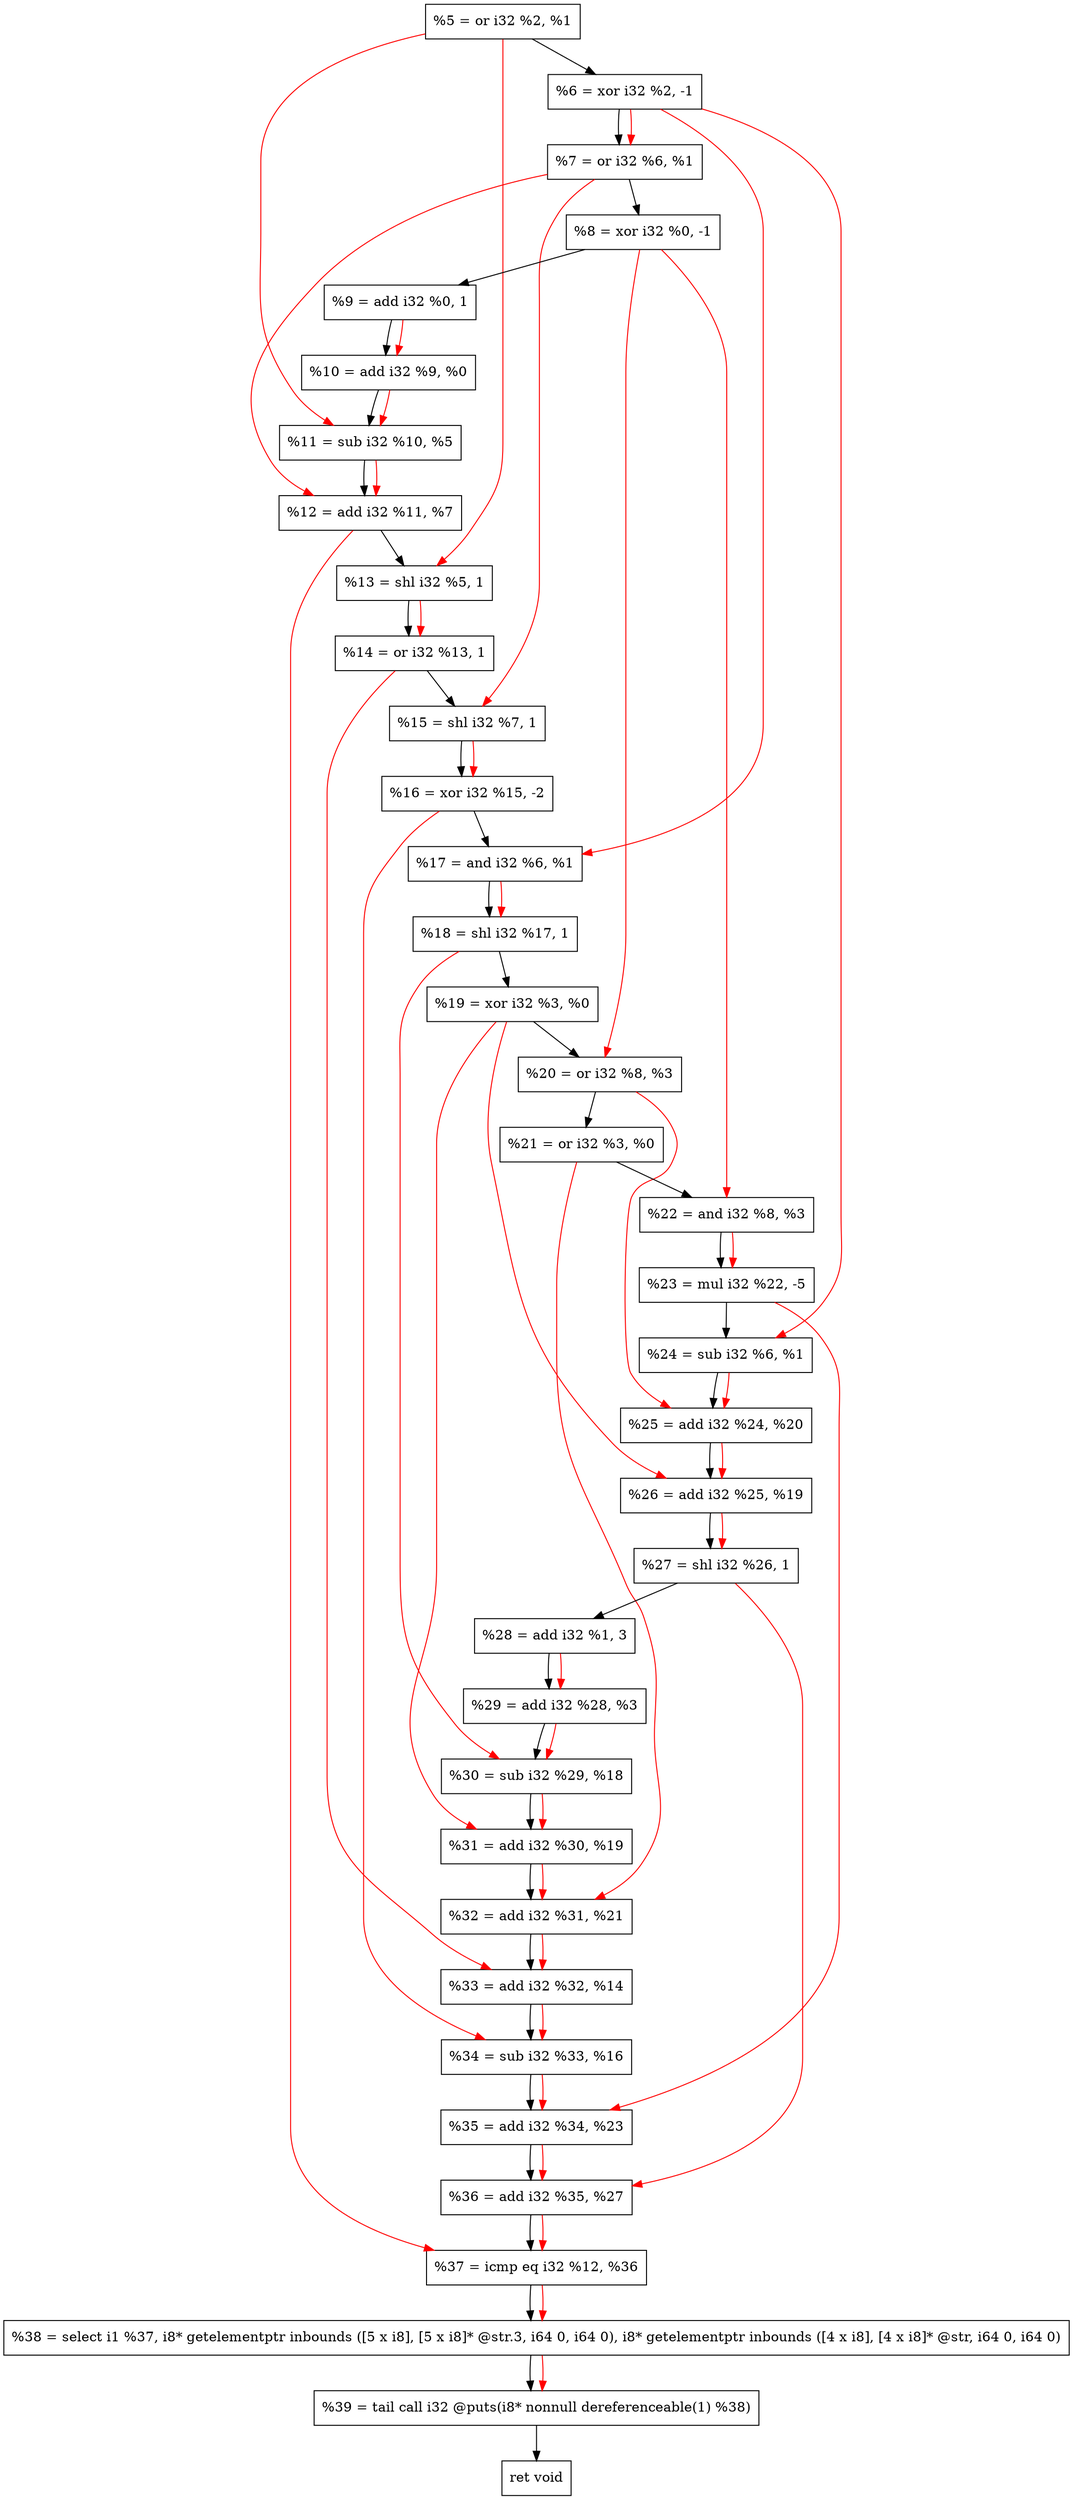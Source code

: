 digraph "DFG for'crackme' function" {
	Node0x13fa9b0[shape=record, label="  %5 = or i32 %2, %1"];
	Node0x13fb030[shape=record, label="  %6 = xor i32 %2, -1"];
	Node0x13fb0a0[shape=record, label="  %7 = or i32 %6, %1"];
	Node0x13fb110[shape=record, label="  %8 = xor i32 %0, -1"];
	Node0x13fb1b0[shape=record, label="  %9 = add i32 %0, 1"];
	Node0x13fb220[shape=record, label="  %10 = add i32 %9, %0"];
	Node0x13fb290[shape=record, label="  %11 = sub i32 %10, %5"];
	Node0x13fb300[shape=record, label="  %12 = add i32 %11, %7"];
	Node0x13fb370[shape=record, label="  %13 = shl i32 %5, 1"];
	Node0x13fb3e0[shape=record, label="  %14 = or i32 %13, 1"];
	Node0x13fb450[shape=record, label="  %15 = shl i32 %7, 1"];
	Node0x13fb4f0[shape=record, label="  %16 = xor i32 %15, -2"];
	Node0x13fb560[shape=record, label="  %17 = and i32 %6, %1"];
	Node0x13fb5d0[shape=record, label="  %18 = shl i32 %17, 1"];
	Node0x13fb640[shape=record, label="  %19 = xor i32 %3, %0"];
	Node0x13fb6b0[shape=record, label="  %20 = or i32 %8, %3"];
	Node0x13fb720[shape=record, label="  %21 = or i32 %3, %0"];
	Node0x13fb790[shape=record, label="  %22 = and i32 %8, %3"];
	Node0x13fb830[shape=record, label="  %23 = mul i32 %22, -5"];
	Node0x13fb8a0[shape=record, label="  %24 = sub i32 %6, %1"];
	Node0x13fb910[shape=record, label="  %25 = add i32 %24, %20"];
	Node0x13fb980[shape=record, label="  %26 = add i32 %25, %19"];
	Node0x13fb9f0[shape=record, label="  %27 = shl i32 %26, 1"];
	Node0x13fba90[shape=record, label="  %28 = add i32 %1, 3"];
	Node0x13fbb00[shape=record, label="  %29 = add i32 %28, %3"];
	Node0x13fbb70[shape=record, label="  %30 = sub i32 %29, %18"];
	Node0x13fbbe0[shape=record, label="  %31 = add i32 %30, %19"];
	Node0x13fbc50[shape=record, label="  %32 = add i32 %31, %21"];
	Node0x13fbed0[shape=record, label="  %33 = add i32 %32, %14"];
	Node0x13fbf40[shape=record, label="  %34 = sub i32 %33, %16"];
	Node0x13fbfb0[shape=record, label="  %35 = add i32 %34, %23"];
	Node0x13fc020[shape=record, label="  %36 = add i32 %35, %27"];
	Node0x13fc090[shape=record, label="  %37 = icmp eq i32 %12, %36"];
	Node0x139b268[shape=record, label="  %38 = select i1 %37, i8* getelementptr inbounds ([5 x i8], [5 x i8]* @str.3, i64 0, i64 0), i8* getelementptr inbounds ([4 x i8], [4 x i8]* @str, i64 0, i64 0)"];
	Node0x13fc530[shape=record, label="  %39 = tail call i32 @puts(i8* nonnull dereferenceable(1) %38)"];
	Node0x13fc580[shape=record, label="  ret void"];
	Node0x13fa9b0 -> Node0x13fb030;
	Node0x13fb030 -> Node0x13fb0a0;
	Node0x13fb0a0 -> Node0x13fb110;
	Node0x13fb110 -> Node0x13fb1b0;
	Node0x13fb1b0 -> Node0x13fb220;
	Node0x13fb220 -> Node0x13fb290;
	Node0x13fb290 -> Node0x13fb300;
	Node0x13fb300 -> Node0x13fb370;
	Node0x13fb370 -> Node0x13fb3e0;
	Node0x13fb3e0 -> Node0x13fb450;
	Node0x13fb450 -> Node0x13fb4f0;
	Node0x13fb4f0 -> Node0x13fb560;
	Node0x13fb560 -> Node0x13fb5d0;
	Node0x13fb5d0 -> Node0x13fb640;
	Node0x13fb640 -> Node0x13fb6b0;
	Node0x13fb6b0 -> Node0x13fb720;
	Node0x13fb720 -> Node0x13fb790;
	Node0x13fb790 -> Node0x13fb830;
	Node0x13fb830 -> Node0x13fb8a0;
	Node0x13fb8a0 -> Node0x13fb910;
	Node0x13fb910 -> Node0x13fb980;
	Node0x13fb980 -> Node0x13fb9f0;
	Node0x13fb9f0 -> Node0x13fba90;
	Node0x13fba90 -> Node0x13fbb00;
	Node0x13fbb00 -> Node0x13fbb70;
	Node0x13fbb70 -> Node0x13fbbe0;
	Node0x13fbbe0 -> Node0x13fbc50;
	Node0x13fbc50 -> Node0x13fbed0;
	Node0x13fbed0 -> Node0x13fbf40;
	Node0x13fbf40 -> Node0x13fbfb0;
	Node0x13fbfb0 -> Node0x13fc020;
	Node0x13fc020 -> Node0x13fc090;
	Node0x13fc090 -> Node0x139b268;
	Node0x139b268 -> Node0x13fc530;
	Node0x13fc530 -> Node0x13fc580;
edge [color=red]
	Node0x13fb030 -> Node0x13fb0a0;
	Node0x13fb1b0 -> Node0x13fb220;
	Node0x13fb220 -> Node0x13fb290;
	Node0x13fa9b0 -> Node0x13fb290;
	Node0x13fb290 -> Node0x13fb300;
	Node0x13fb0a0 -> Node0x13fb300;
	Node0x13fa9b0 -> Node0x13fb370;
	Node0x13fb370 -> Node0x13fb3e0;
	Node0x13fb0a0 -> Node0x13fb450;
	Node0x13fb450 -> Node0x13fb4f0;
	Node0x13fb030 -> Node0x13fb560;
	Node0x13fb560 -> Node0x13fb5d0;
	Node0x13fb110 -> Node0x13fb6b0;
	Node0x13fb110 -> Node0x13fb790;
	Node0x13fb790 -> Node0x13fb830;
	Node0x13fb030 -> Node0x13fb8a0;
	Node0x13fb8a0 -> Node0x13fb910;
	Node0x13fb6b0 -> Node0x13fb910;
	Node0x13fb910 -> Node0x13fb980;
	Node0x13fb640 -> Node0x13fb980;
	Node0x13fb980 -> Node0x13fb9f0;
	Node0x13fba90 -> Node0x13fbb00;
	Node0x13fbb00 -> Node0x13fbb70;
	Node0x13fb5d0 -> Node0x13fbb70;
	Node0x13fbb70 -> Node0x13fbbe0;
	Node0x13fb640 -> Node0x13fbbe0;
	Node0x13fbbe0 -> Node0x13fbc50;
	Node0x13fb720 -> Node0x13fbc50;
	Node0x13fbc50 -> Node0x13fbed0;
	Node0x13fb3e0 -> Node0x13fbed0;
	Node0x13fbed0 -> Node0x13fbf40;
	Node0x13fb4f0 -> Node0x13fbf40;
	Node0x13fbf40 -> Node0x13fbfb0;
	Node0x13fb830 -> Node0x13fbfb0;
	Node0x13fbfb0 -> Node0x13fc020;
	Node0x13fb9f0 -> Node0x13fc020;
	Node0x13fb300 -> Node0x13fc090;
	Node0x13fc020 -> Node0x13fc090;
	Node0x13fc090 -> Node0x139b268;
	Node0x139b268 -> Node0x13fc530;
}
